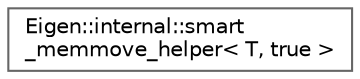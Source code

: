 digraph "Graphical Class Hierarchy"
{
 // LATEX_PDF_SIZE
  bgcolor="transparent";
  edge [fontname=Helvetica,fontsize=10,labelfontname=Helvetica,labelfontsize=10];
  node [fontname=Helvetica,fontsize=10,shape=box,height=0.2,width=0.4];
  rankdir="LR";
  Node0 [id="Node000000",label="Eigen::internal::smart\l_memmove_helper\< T, true \>",height=0.2,width=0.4,color="grey40", fillcolor="white", style="filled",URL="$structEigen_1_1internal_1_1smart__memmove__helper_3_01T_00_01true_01_4.html",tooltip=" "];
}
